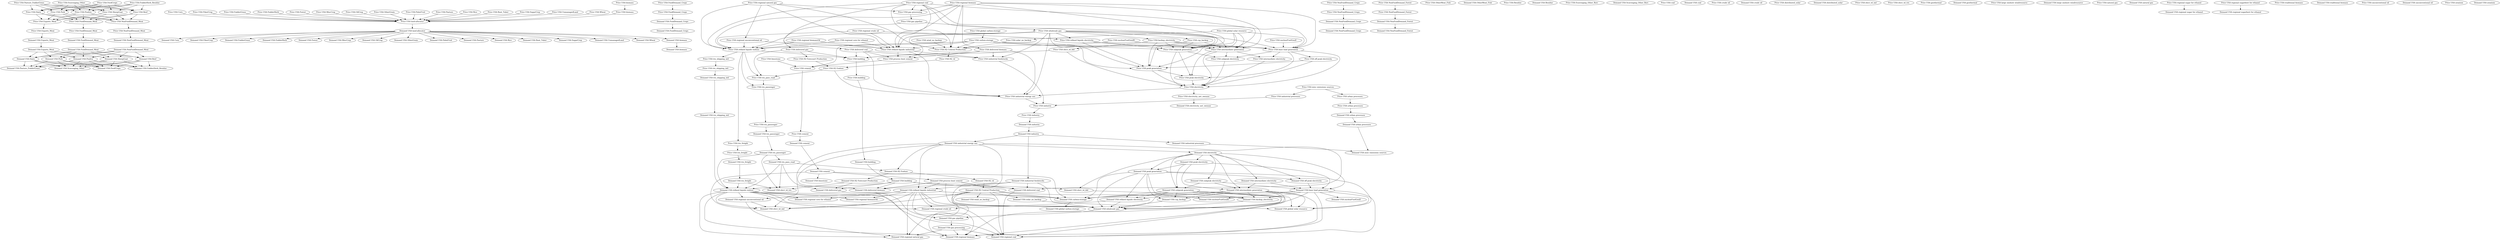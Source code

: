 digraph gcam {
5570768576[label="Price USA Beef"];
5570768688[label="Demand USA Beef"];
5570771712[label="Price USA Corn"];
5570771824[label="Demand USA Corn"];
5570774848[label="Price USA Dairy"];
5570774960[label="Demand USA Dairy"];
5570780736[label="Price USA Exports_Meat"];
5570780960[label="Price USA Exports_Meat"];
5570780848[label="Demand USA Exports_Meat"];
5570780832[label="Demand USA Exports_Meat"];
5570784320[label="Price USA FeedCrops"];
5570784432[label="Demand USA FeedCrops"];
5570787456[label="Price USA FiberCrop"];
5570787568[label="Demand USA FiberCrop"];
5570790592[label="Price USA FodderGrass"];
5570790704[label="Demand USA FodderGrass"];
5570793728[label="Price USA FodderHerb"];
5570793840[label="Demand USA FodderHerb"];
5570796864[label="Price USA FodderHerb_Residue"];
5570796976[label="Demand USA FodderHerb_Residue"];
5570802688[label="Price USA FoodDemand_Crops"];
5570802912[label="Price USA FoodDemand_Crops"];
5570802800[label="Demand USA FoodDemand_Crops"];
5570802784[label="Demand USA FoodDemand_Crops"];
5570808960[label="Price USA FoodDemand_Meat"];
5570809184[label="Price USA FoodDemand_Meat"];
5570809072[label="Demand USA FoodDemand_Meat"];
5570809056[label="Demand USA FoodDemand_Meat"];
5570812544[label="Price USA Forest"];
5570812656[label="Demand USA Forest"];
5570815680[label="Price USA H2 Central Production"];
5570815792[label="Demand USA H2 Central Production"];
5570818816[label="Price USA H2 Enduse"];
5570818928[label="Demand USA H2 Enduse"];
5570821952[label="Price USA H2 Forecourt Production"];
5570822064[label="Demand USA H2 Forecourt Production"];
5570825088[label="Price USA H2_td"];
5570825200[label="Demand USA H2_td"];
5570828224[label="Price USA MiscCrop"];
5570828336[label="Demand USA MiscCrop"];
5570834048[label="Price USA NonFoodDemand_Crops"];
5570834272[label="Price USA NonFoodDemand_Crops"];
5570834160[label="Demand USA NonFoodDemand_Crops"];
5570834144[label="Demand USA NonFoodDemand_Crops"];
5570840320[label="Price USA NonFoodDemand_Forest"];
5570840544[label="Price USA NonFoodDemand_Forest"];
5570840432[label="Demand USA NonFoodDemand_Forest"];
5570840416[label="Demand USA NonFoodDemand_Forest"];
5570846592[label="Price USA NonFoodDemand_Meat"];
5570846816[label="Price USA NonFoodDemand_Meat"];
5570846704[label="Demand USA NonFoodDemand_Meat"];
5570846688[label="Demand USA NonFoodDemand_Meat"];
5570850176[label="Price USA OilCrop"];
5570850288[label="Demand USA OilCrop"];
5570853312[label="Price USA OtherGrain"];
5570853424[label="Demand USA OtherGrain"];
5570856448[label="Price USA OtherMeat_Fish"];
5570856560[label="Demand USA OtherMeat_Fish"];
5570859584[label="Price USA PalmFruit"];
5570859696[label="Demand USA PalmFruit"];
5570862720[label="Price USA Pasture"];
5570862832[label="Demand USA Pasture"];
5570865856[label="Price USA Pasture_FodderGrass"];
5570865968[label="Demand USA Pasture_FodderGrass"];
5570868992[label="Price USA Pork"];
5570869104[label="Demand USA Pork"];
5570872128[label="Price USA Poultry"];
5570872240[label="Demand USA Poultry"];
5570875264[label="Price USA Residue"];
5570875376[label="Demand USA Residue"];
5570878400[label="Price USA Rice"];
5570878512[label="Demand USA Rice"];
5570881536[label="Price USA Root_Tuber"];
5570881648[label="Demand USA Root_Tuber"];
5570884672[label="Price USA Scavenging_Other"];
5570884784[label="Demand USA Scavenging_Other"];
5570887808[label="Price USA Scavenging_Other_Rsrc"];
5570887920[label="Demand USA Scavenging_Other_Rsrc"];
5570890944[label="Price USA SheepGoat"];
5570891056[label="Demand USA SheepGoat"];
5570894080[label="Price USA SugarCrop"];
5570894192[label="Demand USA SugarCrop"];
5570897216[label="Price USA UnmanagedLand"];
5570897328[label="Demand USA UnmanagedLand"];
5570900352[label="Price USA Wheat"];
5570900464[label="Demand USA Wheat"];
5570903488[label="Price USA backup_electricity"];
5570903600[label="Demand USA backup_electricity"];
5570903936[label="Price USA base load generation"];
5570904048[label="Demand USA base load generation"];
5570909920[label="Price USA biomass"];
5570910144[label="Price USA biomass"];
5570910032[label="Demand USA biomass"];
5570910016[label="Demand USA biomass"];
5570916192[label="Price USA building"];
5570916480[label="Price USA building"];
5570916368[label="Demand USA building"];
5570916288[label="Demand USA building"];
5570919840[label="Price USA carbon-storage"];
5570919952[label="Demand USA carbon-storage"];
5570925600[label="Price USA cement"];
5570925824[label="Price USA cement"];
5570925712[label="Demand USA cement"];
5570925696[label="Demand USA cement"];
5570929184[label="Price USA coal"];
5570929296[label="Demand USA coal"];
5570932320[label="Price USA crude oil"];
5570932432[label="Demand USA crude oil"];
5570935456[label="Price USA csp_backup"];
5570935568[label="Demand USA csp_backup"];
5570938592[label="Price USA delivered biomass"];
5570938704[label="Demand USA delivered biomass"];
5570941728[label="Price USA delivered coal"];
5570941840[label="Demand USA delivered coal"];
5570944864[label="Price USA delivered gas"];
5570944976[label="Demand USA delivered gas"];
5570948000[label="Price USA distributed_solar"];
5570948112[label="Demand USA distributed_solar"];
5570951136[label="Price USA elect_td_bld"];
5570951248[label="Demand USA elect_td_bld"];
5570954272[label="Price USA elect_td_ind"];
5570954384[label="Demand USA elect_td_ind"];
5570957408[label="Price USA elect_td_trn"];
5570957520[label="Demand USA elect_td_trn"];
5570960544[label="Price USA electricity"];
5570960656[label="Demand USA electricity"];
5570963680[label="Price USA electricity_net_ownuse"];
5570963792[label="Demand USA electricity_net_ownuse"];
5570966816[label="Price USA gas pipeline"];
5570966928[label="Demand USA gas pipeline"];
5570969952[label="Price USA gas processing"];
5570970064[label="Demand USA gas processing"];
5570972864[label="Price USA geothermal"];
5570972976[label="Demand USA geothermal"];
5570976000[label="Price USA global carbon-storage"];
5570976112[label="Demand USA global carbon-storage"];
5570979136[label="Price USA global solar resource"];
5570979248[label="Demand USA global solar resource"];
5570982272[label="Price USA industrial energy use"];
5570982384[label="Demand USA industrial energy use"];
5570985408[label="Price USA industrial feedstocks"];
5570985520[label="Demand USA industrial feedstocks"];
5570988544[label="Price USA industrial processes"];
5570988656[label="Demand USA industrial processes"];
5570994368[label="Price USA industry"];
5570994656[label="Price USA industry"];
5570994544[label="Demand USA industry"];
5570994464[label="Demand USA industry"];
5570995264[label="Price USA intermediate electricity"];
5570995440[label="Demand USA intermediate electricity"];
5570995552[label="Price USA intermediate generation"];
5570995664[label="Demand USA intermediate generation"];
5570998464[label="Price USA land-allocator"];
5570998576[label="Demand USA land-allocator"];
5571001600[label="Price USA large onshore windresource"];
5571001712[label="Demand USA large onshore windresource"];
5571004736[label="Price USA limestone"];
5571004848[label="Demand USA limestone"];
5571007872[label="Price USA misc emissions sources"];
5571007984[label="Demand USA misc emissions sources"];
5571011008[label="Price USA natural gas"];
5571011120[label="Demand USA natural gas"];
5571015488[label="Price USA nuclearFuelGenIII"];
5571015600[label="Demand USA nuclearFuelGenIII"];
5571017280[label="Price USA nuclearFuelGenII"];
5571017392[label="Demand USA nuclearFuelGenII"];
5571017728[label="Price USA off peak electricity"];
5571017840[label="Demand USA off peak electricity"];
5571017952[label="Price USA peak electricity"];
5571018064[label="Demand USA peak electricity"];
5571018176[label="Price USA peak generation"];
5571018288[label="Demand USA peak generation"];
5571021088[label="Price USA process heat cement"];
5571021200[label="Demand USA process heat cement"];
5571024224[label="Price USA refined liquids electricity"];
5571024336[label="Demand USA refined liquids electricity"];
5571027360[label="Price USA refined liquids enduse"];
5571027472[label="Demand USA refined liquids enduse"];
5571030496[label="Price USA refined liquids industrial"];
5571030608[label="Demand USA refined liquids industrial"];
5571034080[label="Price USA regional biomassOil"];
5571034192[label="Demand USA regional biomassOil"];
5571034528[label="Price USA regional biomass"];
5571034640[label="Demand USA regional biomass"];
5571037664[label="Price USA regional coal"];
5571037776[label="Demand USA regional coal"];
5571040800[label="Price USA regional corn for ethanol"];
5571040912[label="Demand USA regional corn for ethanol"];
5571043936[label="Price USA regional crude oil"];
5571044048[label="Demand USA regional crude oil"];
5571047072[label="Price USA regional natural gas"];
5571047184[label="Demand USA regional natural gas"];
5571050208[label="Price USA regional sugar for ethanol"];
5571050320[label="Demand USA regional sugar for ethanol"];
5571053344[label="Price USA regional sugarbeet for ethanol"];
5571053456[label="Demand USA regional sugarbeet for ethanol"];
5571056480[label="Price USA regional unconventional oil"];
5571056592[label="Demand USA regional unconventional oil"];
5571059616[label="Price USA solar_no_backup"];
5571059728[label="Demand USA solar_no_backup"];
5571060064[label="Price USA subpeak electricity"];
5571060176[label="Demand USA subpeak electricity"];
5571060288[label="Price USA subpeak generation"];
5571060400[label="Demand USA subpeak generation"];
5571063200[label="Price USA traditional biomass"];
5571063312[label="Demand USA traditional biomass"];
5571085280[label="Price USA trn_freight"];
5571085504[label="Price USA trn_freight"];
5571085392[label="Demand USA trn_freight"];
5571085376[label="Demand USA trn_freight"];
5571088864[label="Price USA trn_pass_road"];
5571088976[label="Demand USA trn_pass_road"];
5571094688[label="Price USA trn_passenger"];
5571094912[label="Price USA trn_passenger"];
5571094800[label="Demand USA trn_passenger"];
5571094784[label="Demand USA trn_passenger"];
5571100960[label="Price USA trn_shipping_intl"];
5571101184[label="Price USA trn_shipping_intl"];
5571101072[label="Demand USA trn_shipping_intl"];
5571101056[label="Demand USA trn_shipping_intl"];
5571104544[label="Price USA unconventional oil"];
5571104656[label="Demand USA unconventional oil"];
5571107680[label="Price USA uranium"];
5571107792[label="Demand USA uranium"];
5571113504[label="Price USA urban processes"];
5571113728[label="Price USA urban processes"];
5571113616[label="Demand USA urban processes"];
5571113600[label="Demand USA urban processes"];
5571117088[label="Price USA wholesale gas"];
5571117200[label="Demand USA wholesale gas"];
5571120224[label="Price USA wind_no_backup"];
5571120336[label="Demand USA wind_no_backup"];
5571120224 -> 5570815680;
5570815680 -> 5570825088;
5570825088 -> 5570818816;
5570818816 -> 5570982272;
5570818816 -> 5571088864;
5571088864 -> 5571094688;
5571094688 -> 5571094912;
5571094912 -> 5571094784;
5571094784 -> 5571094800;
5571094800 -> 5570957520;
5571094800 -> 5571027472;
5571094800 -> 5571088976;
5571088976 -> 5570818928;
5571088976 -> 5570944976;
5571088976 -> 5570957520;
5571088976 -> 5571027472;
5571027472 -> 5570919952;
5571027472 -> 5570954384;
5571027472 -> 5571034192;
5571027472 -> 5571034640;
5571027472 -> 5571037776;
5571027472 -> 5571040912;
5571027472 -> 5571044048;
5571027472 -> 5571047184;
5571027472 -> 5571056592;
5571027472 -> 5571117200;
5571117200 -> 5570966928;
5570966928 -> 5570970064;
5570970064 -> 5571034640;
5570970064 -> 5571037776;
5570970064 -> 5571047184;
5571056592 -> 5570954384;
5571056592 -> 5571047184;
5570919952 -> 5570976112;
5570944976 -> 5570966928;
5570818928 -> 5570822064;
5570818928 -> 5570825200;
5570825200 -> 5570815792;
5570815792 -> 5570919952;
5570815792 -> 5570954384;
5570815792 -> 5571015600;
5570815792 -> 5571034640;
5570815792 -> 5571037776;
5570815792 -> 5571047184;
5570815792 -> 5571059728;
5570815792 -> 5571120336;
5571059728 -> 5570979248;
5570822064 -> 5570944976;
5570822064 -> 5570957520;
5570982272 -> 5570994368;
5570994368 -> 5570994656;
5570994656 -> 5570994464;
5570994464 -> 5570994544;
5570994544 -> 5570982384;
5570994544 -> 5570985520;
5570994544 -> 5570988656;
5570988656 -> 5571007984;
5570985520 -> 5570938704;
5570985520 -> 5570941840;
5570985520 -> 5571030608;
5570985520 -> 5571117200;
5571030608 -> 5570919952;
5571030608 -> 5570954384;
5571030608 -> 5571034192;
5571030608 -> 5571034640;
5571030608 -> 5571037776;
5571030608 -> 5571040912;
5571030608 -> 5571044048;
5571030608 -> 5571047184;
5571030608 -> 5571056592;
5571030608 -> 5571117200;
5570941840 -> 5571037776;
5570938704 -> 5571034640;
5570982384 -> 5570818928;
5570982384 -> 5570938704;
5570982384 -> 5570941840;
5570982384 -> 5570954384;
5570982384 -> 5570960656;
5570982384 -> 5571030608;
5570982384 -> 5571117200;
5570960656 -> 5570904048;
5570960656 -> 5570951248;
5570960656 -> 5570995440;
5570960656 -> 5570995664;
5570960656 -> 5571017840;
5570960656 -> 5571018064;
5570960656 -> 5571018288;
5570960656 -> 5571060176;
5570960656 -> 5571060400;
5571060400 -> 5570903600;
5571060400 -> 5570919952;
5571060400 -> 5570935568;
5571060400 -> 5570979248;
5571060400 -> 5571024336;
5571060400 -> 5571034640;
5571060400 -> 5571037776;
5571060400 -> 5571117200;
5571024336 -> 5571044048;
5571024336 -> 5571117200;
5570935568 -> 5571117200;
5570903600 -> 5571117200;
5571060176 -> 5570904048;
5571060176 -> 5570995664;
5571060176 -> 5571060400;
5570995664 -> 5570903600;
5570995664 -> 5570919952;
5570995664 -> 5570935568;
5570995664 -> 5570979248;
5570995664 -> 5571024336;
5570995664 -> 5571034640;
5570995664 -> 5571037776;
5570995664 -> 5571117200;
5570904048 -> 5570903600;
5570904048 -> 5570919952;
5570904048 -> 5570979248;
5570904048 -> 5571015600;
5570904048 -> 5571017392;
5570904048 -> 5571034640;
5570904048 -> 5571037776;
5570904048 -> 5571117200;
5571018288 -> 5570903600;
5571018288 -> 5570919952;
5571018288 -> 5570935568;
5571018288 -> 5570979248;
5571018288 -> 5571017840;
5571018288 -> 5571024336;
5571018288 -> 5571117200;
5571017840 -> 5570904048;
5571018064 -> 5570904048;
5571018064 -> 5570995664;
5571018064 -> 5571018288;
5571018064 -> 5571060400;
5570995440 -> 5570904048;
5570995440 -> 5570995664;
5570951248 -> 5570903600;
5571053344 -> 5571053456;
5571050208 -> 5571050320;
5571047072 -> 5570815680;
5571047072 -> 5570969952;
5571047072 -> 5571027360;
5571047072 -> 5571030496;
5571047072 -> 5571056480;
5571056480 -> 5571027360;
5571056480 -> 5571030496;
5571030496 -> 5570982272;
5571030496 -> 5570985408;
5571030496 -> 5571021088;
5571021088 -> 5570925600;
5570925600 -> 5570925824;
5570925824 -> 5570925696;
5570925696 -> 5570925712;
5570925712 -> 5570919952;
5570925712 -> 5570954384;
5570925712 -> 5571004848;
5570925712 -> 5571021200;
5571021200 -> 5570938704;
5571021200 -> 5570941840;
5571021200 -> 5571030608;
5571021200 -> 5571117200;
5570985408 -> 5570994368;
5571027360 -> 5570916192;
5571027360 -> 5571085280;
5571027360 -> 5571088864;
5571027360 -> 5571094688;
5571027360 -> 5571100960;
5571100960 -> 5571101184;
5571101184 -> 5571101056;
5571101056 -> 5571101072;
5571101072 -> 5571027472;
5571085280 -> 5571085504;
5571085504 -> 5571085376;
5571085376 -> 5571085392;
5571085392 -> 5570957520;
5571085392 -> 5571027472;
5570916192 -> 5570916480;
5570916480 -> 5570916288;
5570916288 -> 5570916368;
5570916368 -> 5570938704;
5570916368 -> 5570941840;
5570916368 -> 5570944976;
5570916368 -> 5570951248;
5570916368 -> 5571027472;
5570969952 -> 5570966816;
5570966816 -> 5570944864;
5570966816 -> 5571117088;
5571117088 -> 5570903488;
5571117088 -> 5570903936;
5571117088 -> 5570935456;
5571117088 -> 5570982272;
5571117088 -> 5570985408;
5571117088 -> 5570995552;
5571117088 -> 5571018176;
5571117088 -> 5571021088;
5571117088 -> 5571024224;
5571117088 -> 5571027360;
5571117088 -> 5571030496;
5571117088 -> 5571060288;
5571060288 -> 5570960544;
5571060288 -> 5571017952;
5571060288 -> 5571060064;
5571060064 -> 5570960544;
5570960544 -> 5570963680;
5570960544 -> 5570982272;
5570963680 -> 5570963792;
5571017952 -> 5570960544;
5571024224 -> 5570995552;
5571024224 -> 5571018176;
5571024224 -> 5571060288;
5571018176 -> 5570960544;
5571018176 -> 5571017952;
5570995552 -> 5570960544;
5570995552 -> 5570995264;
5570995552 -> 5571017952;
5570995552 -> 5571060064;
5570995264 -> 5570960544;
5570935456 -> 5570995552;
5570935456 -> 5571018176;
5570935456 -> 5571060288;
5570903936 -> 5570960544;
5570903936 -> 5570995264;
5570903936 -> 5571017728;
5570903936 -> 5571017952;
5570903936 -> 5571060064;
5571017728 -> 5570960544;
5571017728 -> 5571018176;
5570903488 -> 5570903936;
5570903488 -> 5570951136;
5570903488 -> 5570995552;
5570903488 -> 5571018176;
5570903488 -> 5571060288;
5570951136 -> 5570916192;
5570951136 -> 5570960544;
5570944864 -> 5570821952;
5570944864 -> 5570916192;
5570944864 -> 5571088864;
5570821952 -> 5570818816;
5571043936 -> 5571024224;
5571043936 -> 5571027360;
5571043936 -> 5571030496;
5571040800 -> 5571027360;
5571040800 -> 5571030496;
5571037664 -> 5570815680;
5571037664 -> 5570903936;
5571037664 -> 5570941728;
5571037664 -> 5570969952;
5571037664 -> 5570995552;
5571037664 -> 5571027360;
5571037664 -> 5571030496;
5571037664 -> 5571060288;
5570941728 -> 5570916192;
5570941728 -> 5570982272;
5570941728 -> 5570985408;
5570941728 -> 5571021088;
5571034528 -> 5570815680;
5571034528 -> 5570903936;
5571034528 -> 5570938592;
5571034528 -> 5570969952;
5571034528 -> 5570995552;
5571034528 -> 5571027360;
5571034528 -> 5571030496;
5571034528 -> 5571060288;
5570938592 -> 5570916192;
5570938592 -> 5570982272;
5570938592 -> 5570985408;
5570938592 -> 5571021088;
5571034080 -> 5571027360;
5571034080 -> 5571030496;
5571017280 -> 5570903936;
5571015488 -> 5570815680;
5571015488 -> 5570903936;
5571007872 -> 5570988544;
5571007872 -> 5571113504;
5571113504 -> 5571113728;
5571113728 -> 5571113600;
5571113600 -> 5571113616;
5571113616 -> 5571007984;
5570988544 -> 5570994368;
5571004736 -> 5570925600;
5570979136 -> 5570903936;
5570979136 -> 5570995552;
5570979136 -> 5571018176;
5570979136 -> 5571059616;
5570979136 -> 5571060288;
5571059616 -> 5570815680;
5570976000 -> 5570919840;
5570919840 -> 5570815680;
5570919840 -> 5570903936;
5570919840 -> 5570925600;
5570919840 -> 5570995552;
5570919840 -> 5571018176;
5570919840 -> 5571027360;
5570919840 -> 5571030496;
5570919840 -> 5571060288;
5570909920 -> 5570910144;
5570910144 -> 5570998464;
5570998464 -> 5570998576;
5570998576 -> 5570771824;
5570998576 -> 5570787568;
5570998576 -> 5570790704;
5570998576 -> 5570793840;
5570998576 -> 5570812656;
5570998576 -> 5570828336;
5570998576 -> 5570850288;
5570998576 -> 5570853424;
5570998576 -> 5570859696;
5570998576 -> 5570862832;
5570998576 -> 5570878512;
5570998576 -> 5570881648;
5570998576 -> 5570894192;
5570998576 -> 5570897328;
5570998576 -> 5570900464;
5570998576 -> 5570910016;
5570910016 -> 5570910032;
5570900352 -> 5570998464;
5570897216 -> 5570998464;
5570894080 -> 5570998464;
5570884672 -> 5570768576;
5570884672 -> 5570774848;
5570884672 -> 5570868992;
5570884672 -> 5570872128;
5570884672 -> 5570890944;
5570890944 -> 5570780736;
5570890944 -> 5570808960;
5570890944 -> 5570846592;
5570846592 -> 5570846816;
5570846816 -> 5570846688;
5570846688 -> 5570846704;
5570846704 -> 5570768688;
5570846704 -> 5570774960;
5570846704 -> 5570869104;
5570846704 -> 5570872240;
5570846704 -> 5570891056;
5570891056 -> 5570784432;
5570891056 -> 5570796976;
5570891056 -> 5570865968;
5570891056 -> 5570884784;
5570872240 -> 5570784432;
5570872240 -> 5570796976;
5570872240 -> 5570865968;
5570872240 -> 5570884784;
5570869104 -> 5570784432;
5570869104 -> 5570796976;
5570869104 -> 5570865968;
5570869104 -> 5570884784;
5570774960 -> 5570784432;
5570774960 -> 5570796976;
5570774960 -> 5570865968;
5570774960 -> 5570884784;
5570768688 -> 5570784432;
5570768688 -> 5570796976;
5570768688 -> 5570865968;
5570768688 -> 5570884784;
5570808960 -> 5570809184;
5570809184 -> 5570809056;
5570809056 -> 5570809072;
5570809072 -> 5570768688;
5570809072 -> 5570774960;
5570809072 -> 5570869104;
5570809072 -> 5570872240;
5570809072 -> 5570891056;
5570780736 -> 5570780960;
5570780960 -> 5570780832;
5570780832 -> 5570780848;
5570780848 -> 5570768688;
5570780848 -> 5570774960;
5570780848 -> 5570869104;
5570780848 -> 5570872240;
5570780848 -> 5570891056;
5570872128 -> 5570780736;
5570872128 -> 5570808960;
5570872128 -> 5570846592;
5570868992 -> 5570780736;
5570868992 -> 5570808960;
5570868992 -> 5570846592;
5570774848 -> 5570780736;
5570774848 -> 5570808960;
5570774848 -> 5570846592;
5570768576 -> 5570780736;
5570768576 -> 5570808960;
5570768576 -> 5570846592;
5570881536 -> 5570998464;
5570878400 -> 5570998464;
5570865856 -> 5570768576;
5570865856 -> 5570774848;
5570865856 -> 5570868992;
5570865856 -> 5570872128;
5570865856 -> 5570890944;
5570862720 -> 5570998464;
5570859584 -> 5570998464;
5570853312 -> 5570998464;
5570850176 -> 5570998464;
5570840320 -> 5570840544;
5570840544 -> 5570840416;
5570840416 -> 5570840432;
5570834048 -> 5570834272;
5570834272 -> 5570834144;
5570834144 -> 5570834160;
5570828224 -> 5570998464;
5570812544 -> 5570998464;
5570802688 -> 5570802912;
5570802912 -> 5570802784;
5570802784 -> 5570802800;
5570796864 -> 5570768576;
5570796864 -> 5570774848;
5570796864 -> 5570868992;
5570796864 -> 5570872128;
5570796864 -> 5570890944;
5570793728 -> 5570998464;
5570790592 -> 5570998464;
5570787456 -> 5570998464;
5570784320 -> 5570768576;
5570784320 -> 5570774848;
5570784320 -> 5570868992;
5570784320 -> 5570872128;
5570784320 -> 5570890944;
5570771712 -> 5570998464;
}
